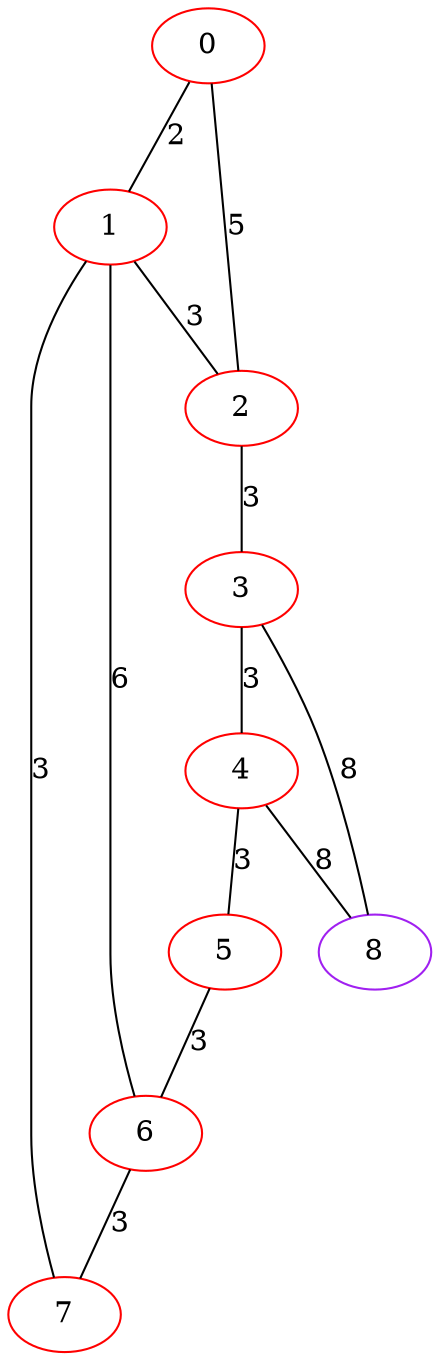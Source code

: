 graph "" {
0 [color=red, weight=1];
1 [color=red, weight=1];
2 [color=red, weight=1];
3 [color=red, weight=1];
4 [color=red, weight=1];
5 [color=red, weight=1];
6 [color=red, weight=1];
7 [color=red, weight=1];
8 [color=purple, weight=4];
0 -- 1  [key=0, label=2];
0 -- 2  [key=0, label=5];
1 -- 2  [key=0, label=3];
1 -- 6  [key=0, label=6];
1 -- 7  [key=0, label=3];
2 -- 3  [key=0, label=3];
3 -- 8  [key=0, label=8];
3 -- 4  [key=0, label=3];
4 -- 8  [key=0, label=8];
4 -- 5  [key=0, label=3];
5 -- 6  [key=0, label=3];
6 -- 7  [key=0, label=3];
}
